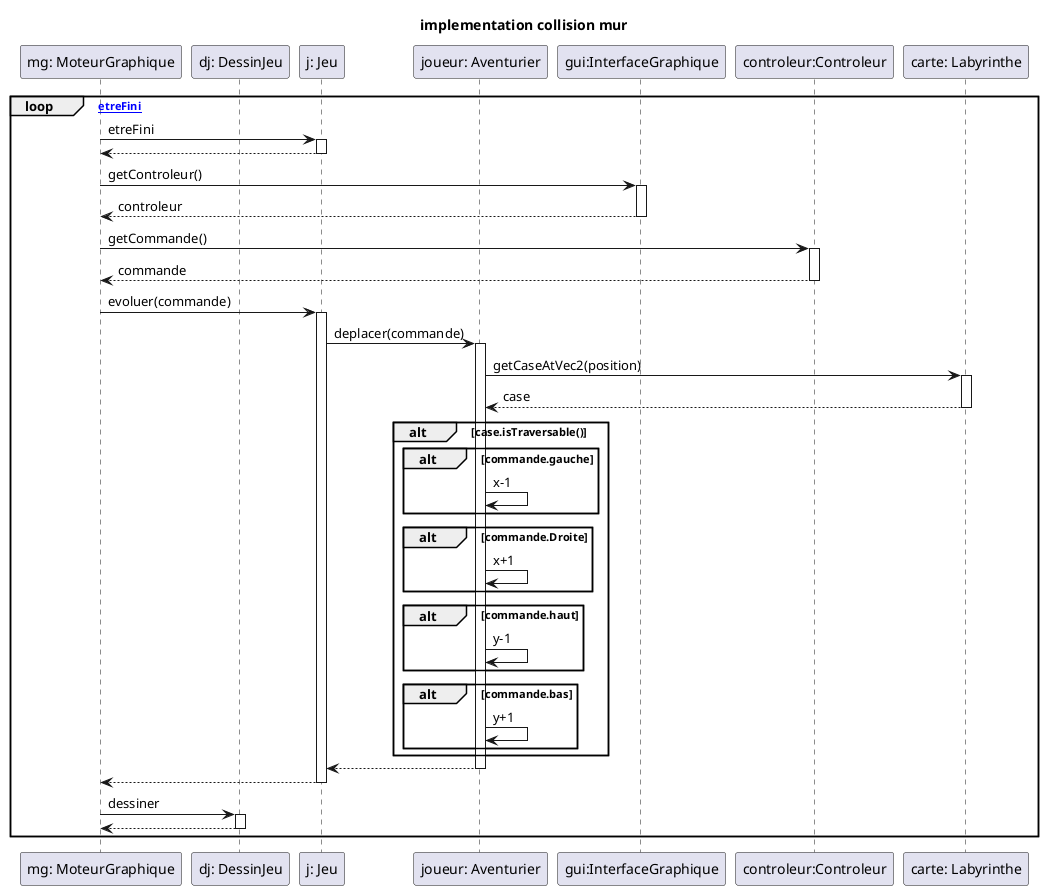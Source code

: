 @startuml
title implementation collision mur
participant "mg: MoteurGraphique" as moteurJeu
participant "dj: DessinJeu" as dessinJeu
participant "j: Jeu" as jeu
participant "joueur: Aventurier" as joueur
participant "gui:InterfaceGraphique" as gui
participant "controleur:Controleur" as controleur
participant "carte: Labyrinthe" as carte

    loop [non etreFini]
        moteurJeu -> jeu : etreFini
        activate jeu
        moteurJeu <-- jeu
        deactivate jeu
        moteurJeu -> gui : getControleur()
        activate gui
        moteurJeu <-- gui : controleur
        deactivate gui
        moteurJeu -> controleur : getCommande()
        activate controleur
        moteurJeu <-- controleur : commande
        deactivate controleur
        moteurJeu -> jeu : evoluer(commande)
        activate jeu
        jeu -> joueur : deplacer(commande)
        activate joueur
        joueur -> carte : getCaseAtVec2(position)
        activate carte
        joueur <-- carte : case
        deactivate carte
        alt case.isTraversable()
            alt commande.gauche
                joueur -> joueur : x-1
            end
            alt commande.Droite 
                joueur -> joueur : x+1
            end
            alt commande.haut
                joueur -> joueur : y-1
            end
            alt commande.bas
                joueur -> joueur : y+1
            end
        end
        jeu <-- joueur
        deactivate joueur
        moteurJeu <-- jeu
        deactivate jeu
        moteurJeu -> dessinJeu : dessiner
        activate dessinJeu
        moteurJeu <-- dessinJeu
        deactivate dessinJeu
    end

@enduml
